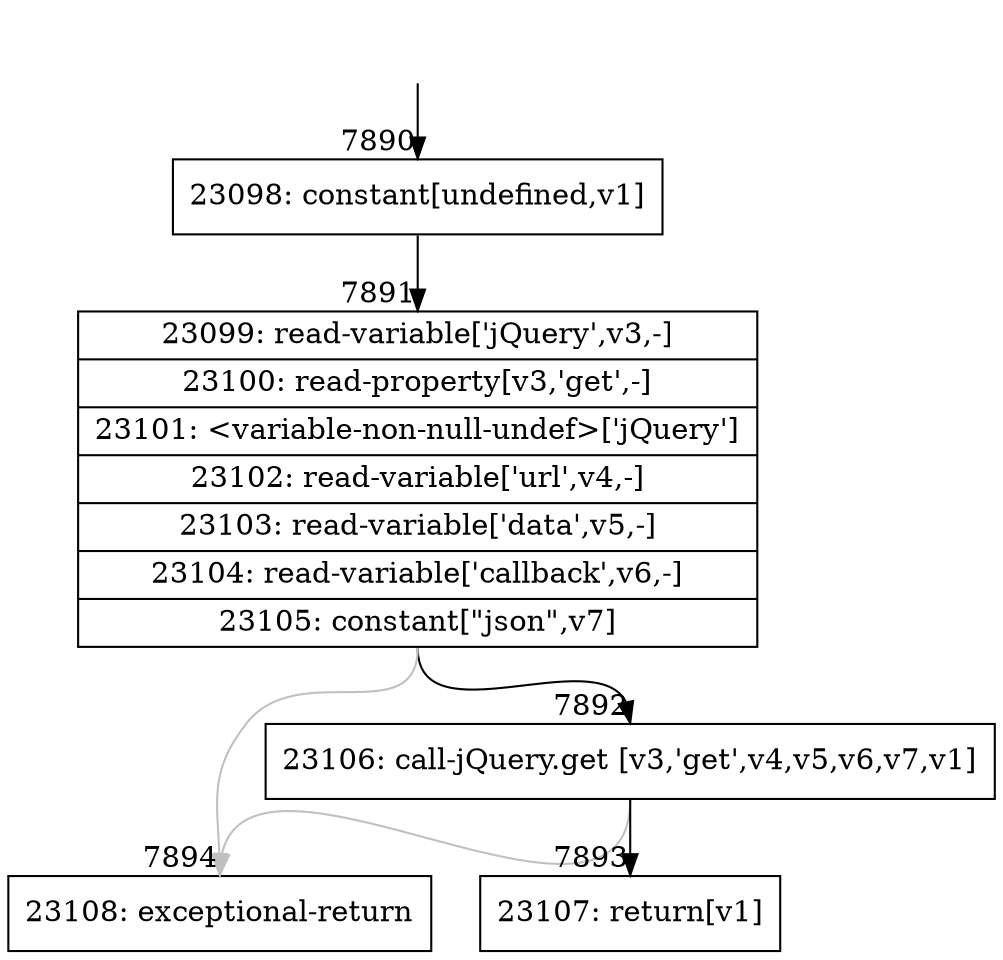 digraph {
rankdir="TD"
BB_entry491[shape=none,label=""];
BB_entry491 -> BB7890 [tailport=s, headport=n, headlabel="    7890"]
BB7890 [shape=record label="{23098: constant[undefined,v1]}" ] 
BB7890 -> BB7891 [tailport=s, headport=n, headlabel="      7891"]
BB7891 [shape=record label="{23099: read-variable['jQuery',v3,-]|23100: read-property[v3,'get',-]|23101: \<variable-non-null-undef\>['jQuery']|23102: read-variable['url',v4,-]|23103: read-variable['data',v5,-]|23104: read-variable['callback',v6,-]|23105: constant[\"json\",v7]}" ] 
BB7891 -> BB7892 [tailport=s, headport=n, headlabel="      7892"]
BB7891 -> BB7894 [tailport=s, headport=n, color=gray, headlabel="      7894"]
BB7892 [shape=record label="{23106: call-jQuery.get [v3,'get',v4,v5,v6,v7,v1]}" ] 
BB7892 -> BB7893 [tailport=s, headport=n, headlabel="      7893"]
BB7892 -> BB7894 [tailport=s, headport=n, color=gray]
BB7893 [shape=record label="{23107: return[v1]}" ] 
BB7894 [shape=record label="{23108: exceptional-return}" ] 
//#$~ 8108
}

